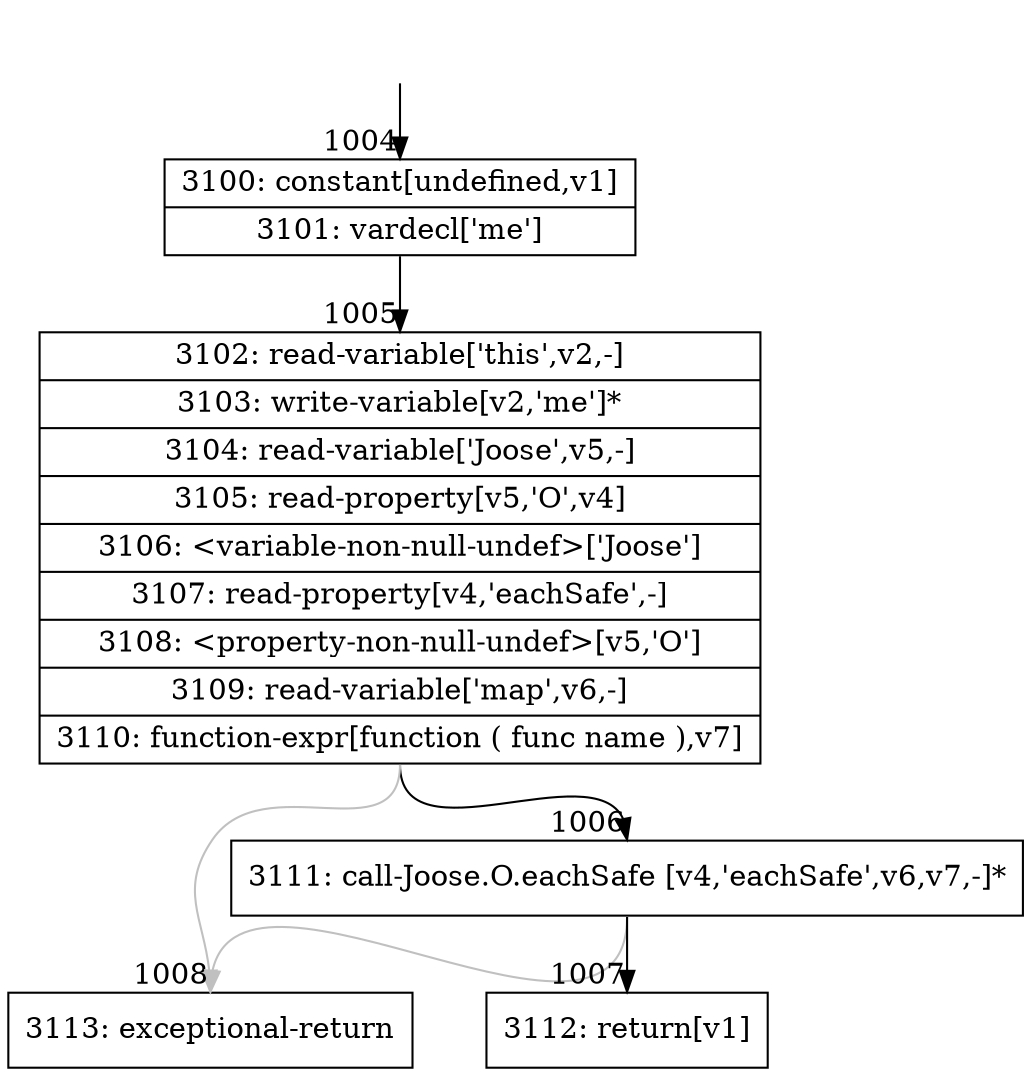 digraph {
rankdir="TD"
BB_entry118[shape=none,label=""];
BB_entry118 -> BB1004 [tailport=s, headport=n, headlabel="    1004"]
BB1004 [shape=record label="{3100: constant[undefined,v1]|3101: vardecl['me']}" ] 
BB1004 -> BB1005 [tailport=s, headport=n, headlabel="      1005"]
BB1005 [shape=record label="{3102: read-variable['this',v2,-]|3103: write-variable[v2,'me']*|3104: read-variable['Joose',v5,-]|3105: read-property[v5,'O',v4]|3106: \<variable-non-null-undef\>['Joose']|3107: read-property[v4,'eachSafe',-]|3108: \<property-non-null-undef\>[v5,'O']|3109: read-variable['map',v6,-]|3110: function-expr[function ( func name ),v7]}" ] 
BB1005 -> BB1006 [tailport=s, headport=n, headlabel="      1006"]
BB1005 -> BB1008 [tailport=s, headport=n, color=gray, headlabel="      1008"]
BB1006 [shape=record label="{3111: call-Joose.O.eachSafe [v4,'eachSafe',v6,v7,-]*}" ] 
BB1006 -> BB1007 [tailport=s, headport=n, headlabel="      1007"]
BB1006 -> BB1008 [tailport=s, headport=n, color=gray]
BB1007 [shape=record label="{3112: return[v1]}" ] 
BB1008 [shape=record label="{3113: exceptional-return}" ] 
//#$~ 1165
}
